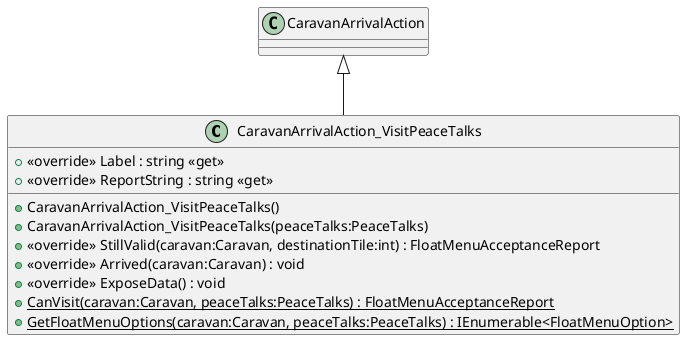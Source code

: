 @startuml
class CaravanArrivalAction_VisitPeaceTalks {
    + <<override>> Label : string <<get>>
    + <<override>> ReportString : string <<get>>
    + CaravanArrivalAction_VisitPeaceTalks()
    + CaravanArrivalAction_VisitPeaceTalks(peaceTalks:PeaceTalks)
    + <<override>> StillValid(caravan:Caravan, destinationTile:int) : FloatMenuAcceptanceReport
    + <<override>> Arrived(caravan:Caravan) : void
    + <<override>> ExposeData() : void
    + {static} CanVisit(caravan:Caravan, peaceTalks:PeaceTalks) : FloatMenuAcceptanceReport
    + {static} GetFloatMenuOptions(caravan:Caravan, peaceTalks:PeaceTalks) : IEnumerable<FloatMenuOption>
}
CaravanArrivalAction <|-- CaravanArrivalAction_VisitPeaceTalks
@enduml
